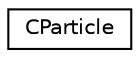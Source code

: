 digraph "Graphical Class Hierarchy"
{
  edge [fontname="Helvetica",fontsize="10",labelfontname="Helvetica",labelfontsize="10"];
  node [fontname="Helvetica",fontsize="10",shape=record];
  rankdir="LR";
  Node1 [label="CParticle",height=0.2,width=0.4,color="black", fillcolor="white", style="filled",URL="$class_c_particle.html"];
}
